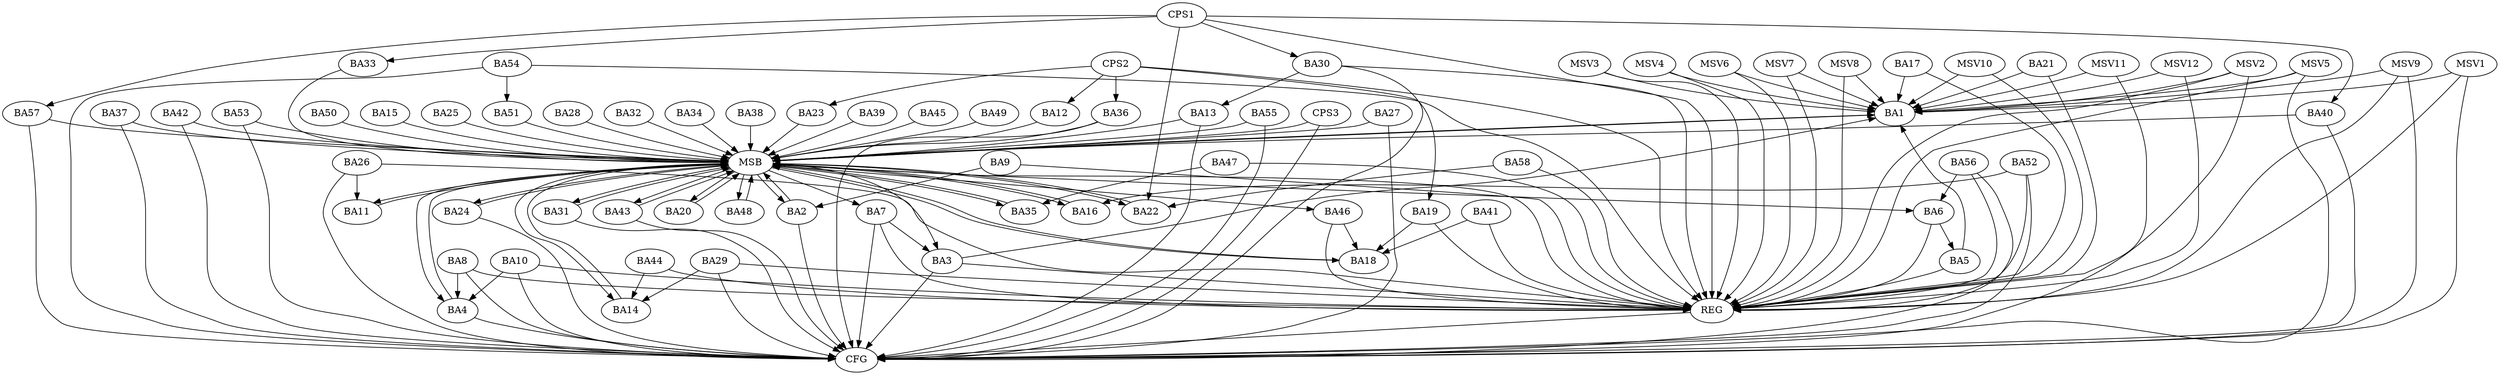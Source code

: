 strict digraph G {
  BA1 [ label="BA1" ];
  BA2 [ label="BA2" ];
  BA3 [ label="BA3" ];
  BA4 [ label="BA4" ];
  BA5 [ label="BA5" ];
  BA6 [ label="BA6" ];
  BA7 [ label="BA7" ];
  BA8 [ label="BA8" ];
  BA9 [ label="BA9" ];
  BA10 [ label="BA10" ];
  BA11 [ label="BA11" ];
  BA12 [ label="BA12" ];
  BA13 [ label="BA13" ];
  BA14 [ label="BA14" ];
  BA15 [ label="BA15" ];
  BA16 [ label="BA16" ];
  BA17 [ label="BA17" ];
  BA18 [ label="BA18" ];
  BA19 [ label="BA19" ];
  BA20 [ label="BA20" ];
  BA21 [ label="BA21" ];
  BA22 [ label="BA22" ];
  BA23 [ label="BA23" ];
  BA24 [ label="BA24" ];
  BA25 [ label="BA25" ];
  BA26 [ label="BA26" ];
  BA27 [ label="BA27" ];
  BA28 [ label="BA28" ];
  BA29 [ label="BA29" ];
  BA30 [ label="BA30" ];
  BA31 [ label="BA31" ];
  BA32 [ label="BA32" ];
  BA33 [ label="BA33" ];
  BA34 [ label="BA34" ];
  BA35 [ label="BA35" ];
  BA36 [ label="BA36" ];
  BA37 [ label="BA37" ];
  BA38 [ label="BA38" ];
  BA39 [ label="BA39" ];
  BA40 [ label="BA40" ];
  BA41 [ label="BA41" ];
  BA42 [ label="BA42" ];
  BA43 [ label="BA43" ];
  BA44 [ label="BA44" ];
  BA45 [ label="BA45" ];
  BA46 [ label="BA46" ];
  BA47 [ label="BA47" ];
  BA48 [ label="BA48" ];
  BA49 [ label="BA49" ];
  BA50 [ label="BA50" ];
  BA51 [ label="BA51" ];
  BA52 [ label="BA52" ];
  BA53 [ label="BA53" ];
  BA54 [ label="BA54" ];
  BA55 [ label="BA55" ];
  BA56 [ label="BA56" ];
  BA57 [ label="BA57" ];
  BA58 [ label="BA58" ];
  CPS1 [ label="CPS1" ];
  CPS2 [ label="CPS2" ];
  CPS3 [ label="CPS3" ];
  REG [ label="REG" ];
  MSB [ label="MSB" ];
  CFG [ label="CFG" ];
  MSV1 [ label="MSV1" ];
  MSV2 [ label="MSV2" ];
  MSV3 [ label="MSV3" ];
  MSV4 [ label="MSV4" ];
  MSV5 [ label="MSV5" ];
  MSV6 [ label="MSV6" ];
  MSV7 [ label="MSV7" ];
  MSV8 [ label="MSV8" ];
  MSV9 [ label="MSV9" ];
  MSV10 [ label="MSV10" ];
  MSV11 [ label="MSV11" ];
  MSV12 [ label="MSV12" ];
  BA3 -> BA1;
  BA5 -> BA1;
  BA6 -> BA5;
  BA7 -> BA3;
  BA8 -> BA4;
  BA9 -> BA2;
  BA10 -> BA4;
  BA17 -> BA1;
  BA19 -> BA18;
  BA21 -> BA1;
  BA26 -> BA11;
  BA29 -> BA14;
  BA30 -> BA13;
  BA41 -> BA18;
  BA44 -> BA14;
  BA46 -> BA18;
  BA47 -> BA35;
  BA52 -> BA16;
  BA54 -> BA51;
  BA56 -> BA6;
  BA58 -> BA22;
  CPS1 -> BA30;
  CPS1 -> BA57;
  CPS1 -> BA33;
  CPS1 -> BA40;
  CPS1 -> BA22;
  CPS2 -> BA36;
  CPS2 -> BA23;
  CPS2 -> BA12;
  CPS2 -> BA19;
  BA3 -> REG;
  BA5 -> REG;
  BA6 -> REG;
  BA7 -> REG;
  BA8 -> REG;
  BA9 -> REG;
  BA10 -> REG;
  BA17 -> REG;
  BA19 -> REG;
  BA21 -> REG;
  BA26 -> REG;
  BA29 -> REG;
  BA30 -> REG;
  BA41 -> REG;
  BA44 -> REG;
  BA46 -> REG;
  BA47 -> REG;
  BA52 -> REG;
  BA54 -> REG;
  BA56 -> REG;
  BA58 -> REG;
  CPS1 -> REG;
  CPS2 -> REG;
  BA1 -> MSB;
  MSB -> BA2;
  MSB -> REG;
  BA2 -> MSB;
  MSB -> BA1;
  BA4 -> MSB;
  MSB -> BA3;
  BA11 -> MSB;
  BA12 -> MSB;
  MSB -> BA6;
  BA13 -> MSB;
  BA14 -> MSB;
  MSB -> BA4;
  BA15 -> MSB;
  BA16 -> MSB;
  BA18 -> MSB;
  BA20 -> MSB;
  MSB -> BA11;
  BA22 -> MSB;
  BA23 -> MSB;
  BA24 -> MSB;
  MSB -> BA16;
  BA25 -> MSB;
  MSB -> BA18;
  BA27 -> MSB;
  BA28 -> MSB;
  MSB -> BA14;
  BA31 -> MSB;
  MSB -> BA7;
  BA32 -> MSB;
  BA33 -> MSB;
  BA34 -> MSB;
  BA35 -> MSB;
  BA36 -> MSB;
  BA37 -> MSB;
  BA38 -> MSB;
  MSB -> BA24;
  BA39 -> MSB;
  MSB -> BA22;
  BA40 -> MSB;
  BA42 -> MSB;
  MSB -> BA20;
  BA43 -> MSB;
  MSB -> BA35;
  BA45 -> MSB;
  BA48 -> MSB;
  MSB -> BA43;
  BA49 -> MSB;
  MSB -> BA48;
  BA50 -> MSB;
  BA51 -> MSB;
  BA53 -> MSB;
  BA55 -> MSB;
  BA57 -> MSB;
  CPS3 -> MSB;
  MSB -> BA31;
  MSB -> BA46;
  BA13 -> CFG;
  BA55 -> CFG;
  BA43 -> CFG;
  BA2 -> CFG;
  BA54 -> CFG;
  BA26 -> CFG;
  BA56 -> CFG;
  BA31 -> CFG;
  BA29 -> CFG;
  BA30 -> CFG;
  BA36 -> CFG;
  CPS3 -> CFG;
  BA3 -> CFG;
  BA10 -> CFG;
  BA57 -> CFG;
  BA7 -> CFG;
  BA8 -> CFG;
  BA24 -> CFG;
  BA4 -> CFG;
  BA37 -> CFG;
  BA42 -> CFG;
  BA27 -> CFG;
  BA52 -> CFG;
  BA40 -> CFG;
  BA53 -> CFG;
  REG -> CFG;
  MSV1 -> BA1;
  MSV1 -> REG;
  MSV1 -> CFG;
  MSV2 -> BA1;
  MSV2 -> REG;
  MSV2 -> CFG;
  MSV3 -> BA1;
  MSV3 -> REG;
  MSV4 -> BA1;
  MSV5 -> BA1;
  MSV4 -> REG;
  MSV5 -> REG;
  MSV5 -> CFG;
  MSV6 -> BA1;
  MSV6 -> REG;
  MSV7 -> BA1;
  MSV7 -> REG;
  MSV8 -> BA1;
  MSV8 -> REG;
  MSV9 -> BA1;
  MSV9 -> REG;
  MSV9 -> CFG;
  MSV10 -> BA1;
  MSV10 -> REG;
  MSV11 -> BA1;
  MSV12 -> BA1;
  MSV11 -> REG;
  MSV12 -> REG;
}
